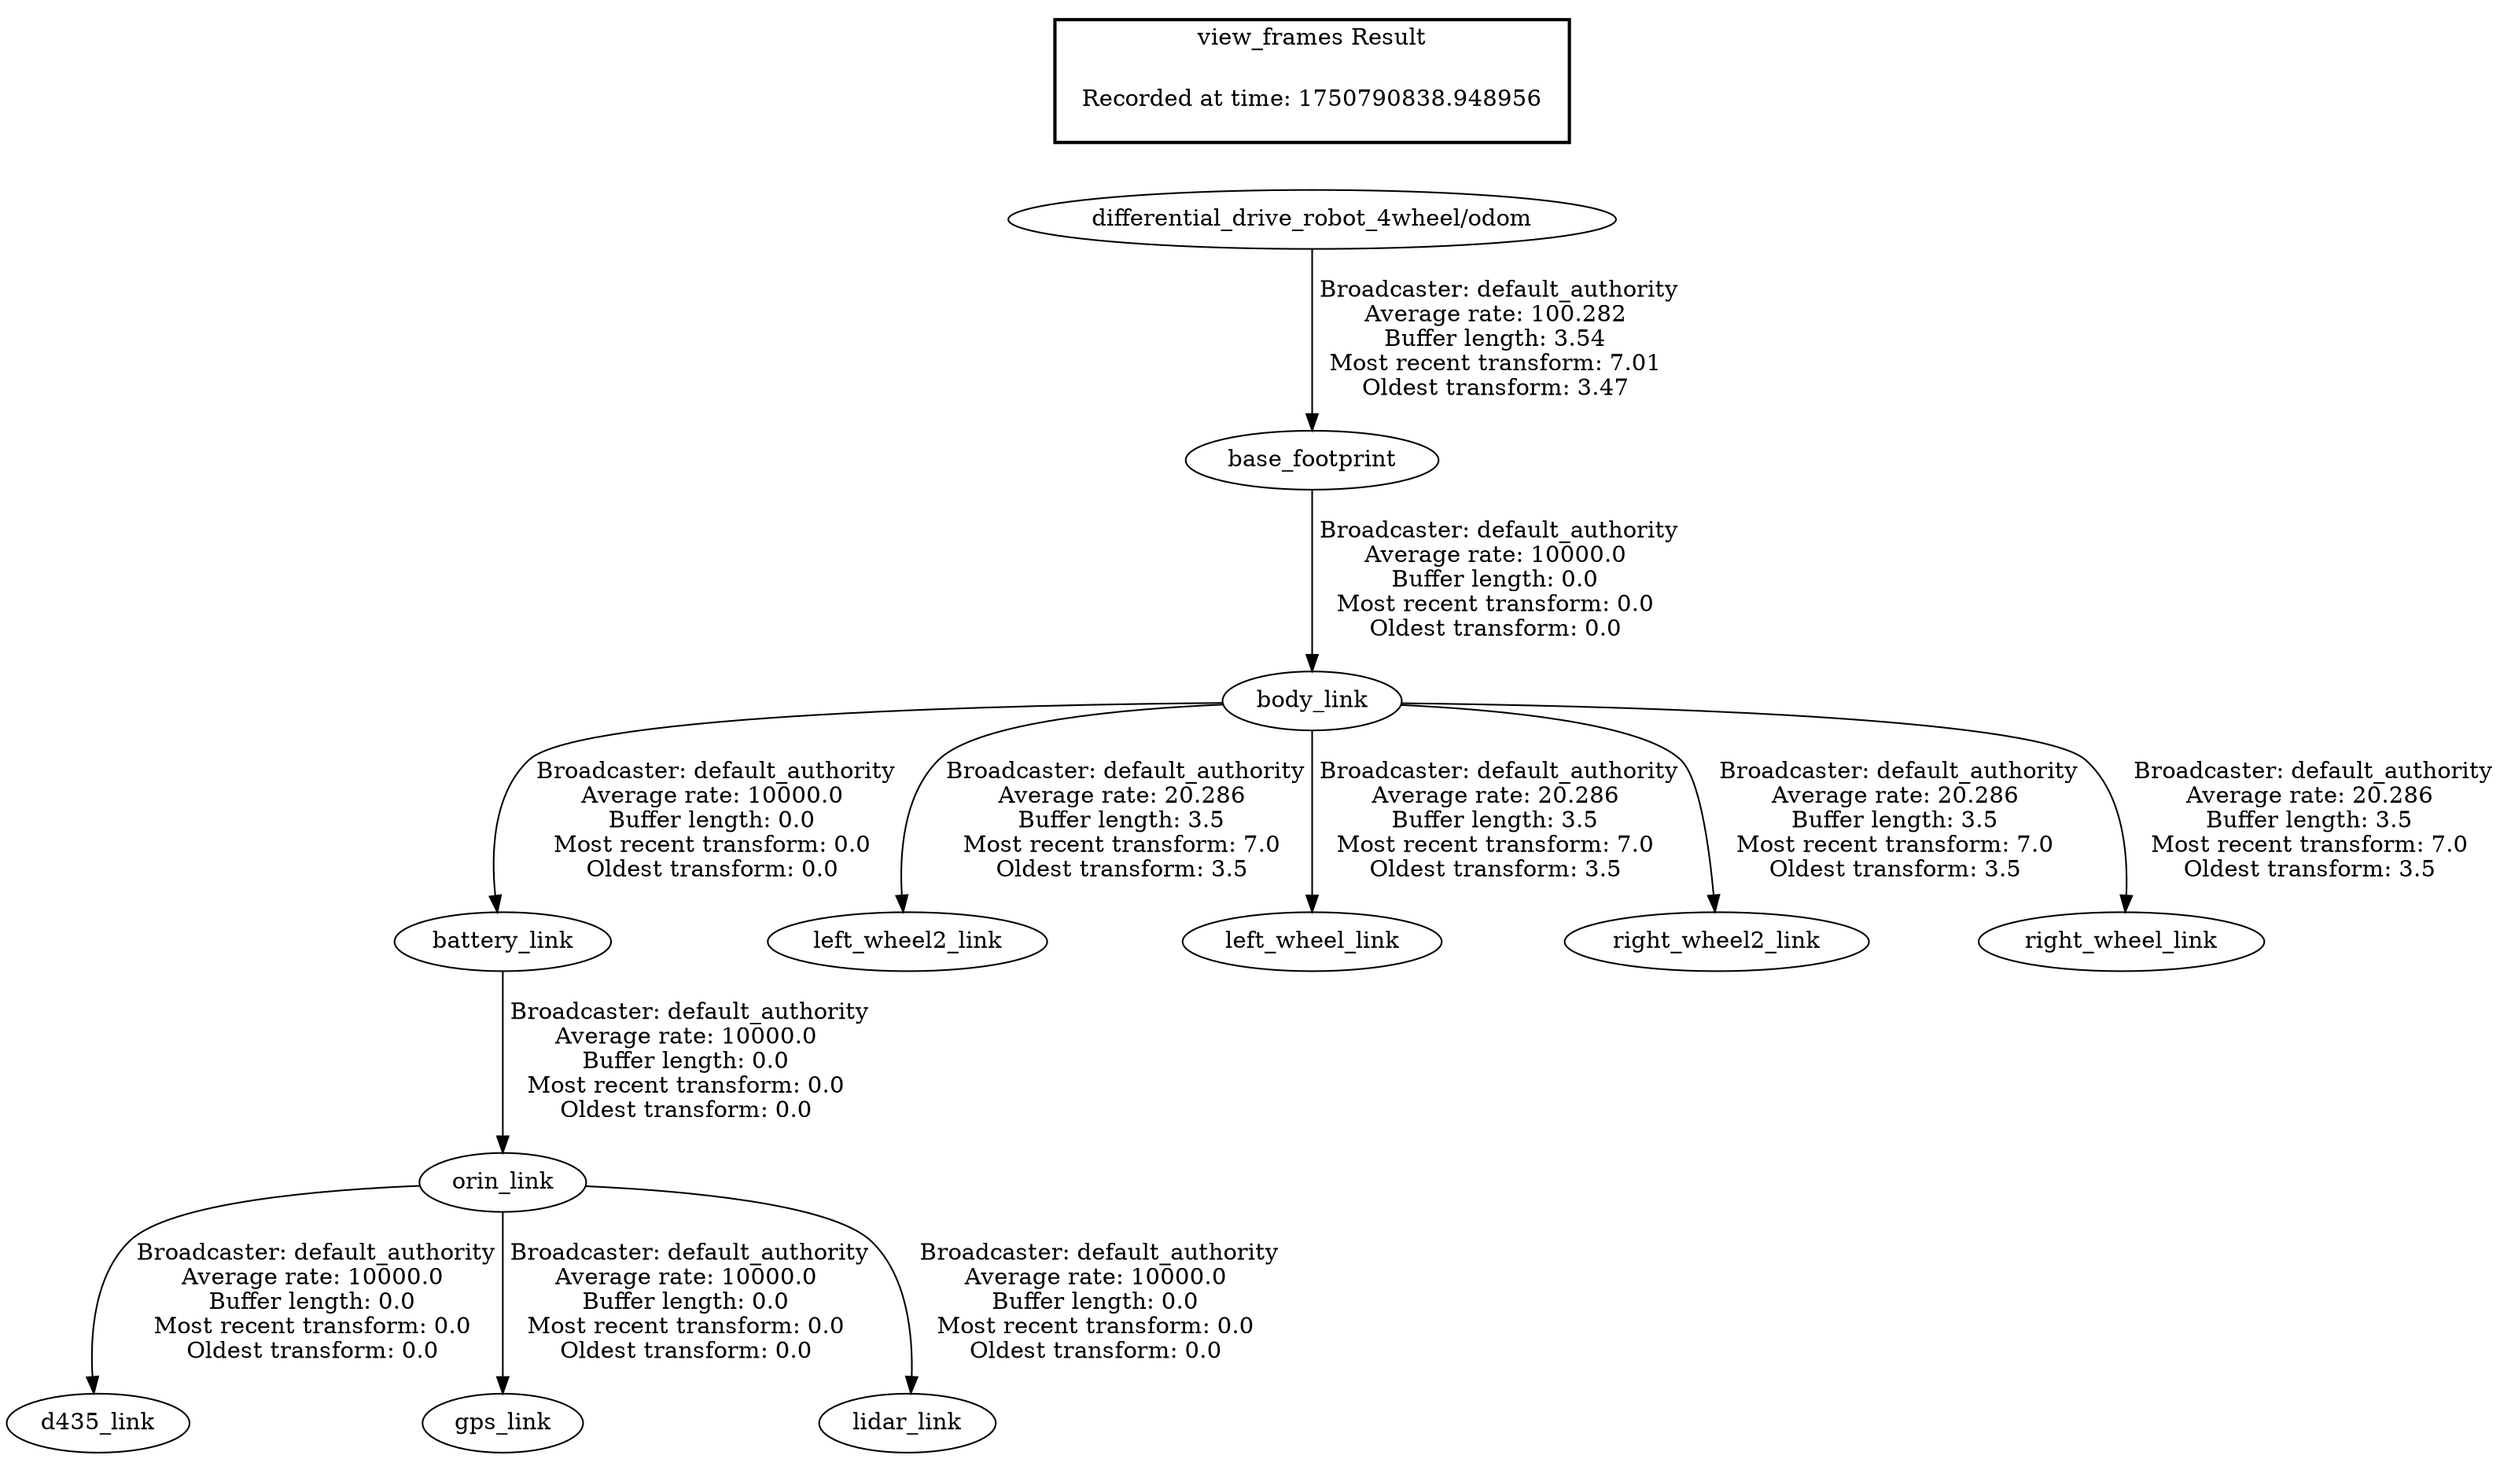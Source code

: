 digraph G {
"differential_drive_robot_4wheel/odom" -> "base_footprint"[label=" Broadcaster: default_authority\nAverage rate: 100.282\nBuffer length: 3.54\nMost recent transform: 7.01\nOldest transform: 3.47\n"];
"base_footprint" -> "body_link"[label=" Broadcaster: default_authority\nAverage rate: 10000.0\nBuffer length: 0.0\nMost recent transform: 0.0\nOldest transform: 0.0\n"];
"body_link" -> "battery_link"[label=" Broadcaster: default_authority\nAverage rate: 10000.0\nBuffer length: 0.0\nMost recent transform: 0.0\nOldest transform: 0.0\n"];
"orin_link" -> "d435_link"[label=" Broadcaster: default_authority\nAverage rate: 10000.0\nBuffer length: 0.0\nMost recent transform: 0.0\nOldest transform: 0.0\n"];
"battery_link" -> "orin_link"[label=" Broadcaster: default_authority\nAverage rate: 10000.0\nBuffer length: 0.0\nMost recent transform: 0.0\nOldest transform: 0.0\n"];
"orin_link" -> "gps_link"[label=" Broadcaster: default_authority\nAverage rate: 10000.0\nBuffer length: 0.0\nMost recent transform: 0.0\nOldest transform: 0.0\n"];
"orin_link" -> "lidar_link"[label=" Broadcaster: default_authority\nAverage rate: 10000.0\nBuffer length: 0.0\nMost recent transform: 0.0\nOldest transform: 0.0\n"];
"body_link" -> "left_wheel2_link"[label=" Broadcaster: default_authority\nAverage rate: 20.286\nBuffer length: 3.5\nMost recent transform: 7.0\nOldest transform: 3.5\n"];
"body_link" -> "left_wheel_link"[label=" Broadcaster: default_authority\nAverage rate: 20.286\nBuffer length: 3.5\nMost recent transform: 7.0\nOldest transform: 3.5\n"];
"body_link" -> "right_wheel2_link"[label=" Broadcaster: default_authority\nAverage rate: 20.286\nBuffer length: 3.5\nMost recent transform: 7.0\nOldest transform: 3.5\n"];
"body_link" -> "right_wheel_link"[label=" Broadcaster: default_authority\nAverage rate: 20.286\nBuffer length: 3.5\nMost recent transform: 7.0\nOldest transform: 3.5\n"];
edge [style=invis];
 subgraph cluster_legend { style=bold; color=black; label ="view_frames Result";
"Recorded at time: 1750790838.948956"[ shape=plaintext ] ;
}->"differential_drive_robot_4wheel/odom";
}
